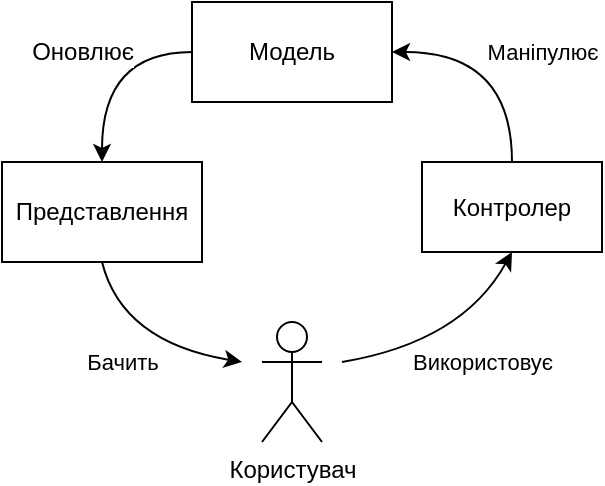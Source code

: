 <mxfile version="12.3.1" type="device" pages="1"><diagram id="yNGhAQPqhxlbUnFEfef-" name="Page-1"><mxGraphModel dx="868" dy="450" grid="1" gridSize="10" guides="1" tooltips="1" connect="1" arrows="1" fold="1" page="1" pageScale="1" pageWidth="827" pageHeight="1169" math="0" shadow="0"><root><mxCell id="0"/><mxCell id="1" parent="0"/><mxCell id="Cs6_qBNHNfeMcyiPEmWj-12" value="Використовує" style="edgeStyle=none;curved=1;orthogonalLoop=1;jettySize=auto;html=1;entryX=0.5;entryY=1;entryDx=0;entryDy=0;" edge="1" parent="1" target="Cs6_qBNHNfeMcyiPEmWj-6"><mxGeometry x="0.083" y="-14" relative="1" as="geometry"><mxPoint x="410" y="370" as="sourcePoint"/><Array as="points"><mxPoint x="470" y="360"/></Array><mxPoint x="-2" y="3" as="offset"/></mxGeometry></mxCell><mxCell id="Cs6_qBNHNfeMcyiPEmWj-1" value="Користувач" style="shape=umlActor;verticalLabelPosition=bottom;labelBackgroundColor=#ffffff;verticalAlign=top;html=1;outlineConnect=0;" vertex="1" parent="1"><mxGeometry x="370" y="350" width="30" height="60" as="geometry"/></mxCell><mxCell id="Cs6_qBNHNfeMcyiPEmWj-9" style="edgeStyle=orthogonalEdgeStyle;orthogonalLoop=1;jettySize=auto;html=1;exitX=0;exitY=0.5;exitDx=0;exitDy=0;entryX=0.5;entryY=0;entryDx=0;entryDy=0;curved=1;" edge="1" parent="1" source="Cs6_qBNHNfeMcyiPEmWj-2" target="Cs6_qBNHNfeMcyiPEmWj-5"><mxGeometry relative="1" as="geometry"/></mxCell><mxCell id="Cs6_qBNHNfeMcyiPEmWj-13" value="Оновлює" style="text;html=1;align=center;verticalAlign=middle;resizable=0;points=[];;labelBackgroundColor=#ffffff;" vertex="1" connectable="0" parent="Cs6_qBNHNfeMcyiPEmWj-9"><mxGeometry x="-0.28" y="16" relative="1" as="geometry"><mxPoint x="-19" y="-16" as="offset"/></mxGeometry></mxCell><mxCell id="Cs6_qBNHNfeMcyiPEmWj-2" value="Модель" style="rounded=0;whiteSpace=wrap;html=1;" vertex="1" parent="1"><mxGeometry x="335" y="190" width="100" height="50" as="geometry"/></mxCell><mxCell id="Cs6_qBNHNfeMcyiPEmWj-11" value="Бачить" style="edgeStyle=none;curved=1;orthogonalLoop=1;jettySize=auto;html=1;exitX=0.5;exitY=1;exitDx=0;exitDy=0;" edge="1" parent="1" source="Cs6_qBNHNfeMcyiPEmWj-5"><mxGeometry x="-0.192" y="-10" relative="1" as="geometry"><mxPoint x="360" y="370" as="targetPoint"/><Array as="points"><mxPoint x="300" y="360"/></Array><mxPoint x="2" as="offset"/></mxGeometry></mxCell><mxCell id="Cs6_qBNHNfeMcyiPEmWj-5" value="Представлення" style="rounded=0;whiteSpace=wrap;html=1;" vertex="1" parent="1"><mxGeometry x="240" y="270" width="100" height="50" as="geometry"/></mxCell><mxCell id="Cs6_qBNHNfeMcyiPEmWj-8" value="Маніпулює" style="edgeStyle=orthogonalEdgeStyle;orthogonalLoop=1;jettySize=auto;html=1;exitX=0.5;exitY=0;exitDx=0;exitDy=0;entryX=1;entryY=0.5;entryDx=0;entryDy=0;curved=1;" edge="1" parent="1" source="Cs6_qBNHNfeMcyiPEmWj-6" target="Cs6_qBNHNfeMcyiPEmWj-2"><mxGeometry x="-0.043" y="-15" relative="1" as="geometry"><mxPoint x="15" y="15" as="offset"/></mxGeometry></mxCell><mxCell id="Cs6_qBNHNfeMcyiPEmWj-6" value="Контролер" style="rounded=0;whiteSpace=wrap;html=1;" vertex="1" parent="1"><mxGeometry x="450" y="270" width="90" height="45" as="geometry"/></mxCell></root></mxGraphModel></diagram></mxfile>
